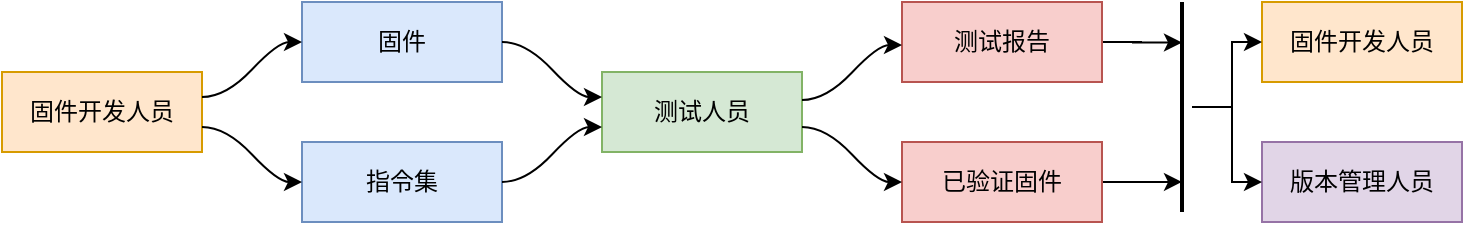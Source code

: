 <mxfile version="10.6.0" type="github"><diagram id="aQpR9Y-1qfJVwg4vIJ6d" name="Page-1"><mxGraphModel dx="579" dy="303" grid="1" gridSize="10" guides="1" tooltips="1" connect="1" arrows="1" fold="1" page="1" pageScale="1" pageWidth="827" pageHeight="1169" math="0" shadow="0"><root><mxCell id="0"/><mxCell id="1" parent="0"/><mxCell id="4oUCAJrT0abuhF0dIXWr-32" value="固件开发人员" style="whiteSpace=wrap;html=1;fillColor=#ffe6cc;strokeColor=#d79b00;" vertex="1" parent="1"><mxGeometry x="40" y="260" width="100" height="40" as="geometry"/></mxCell><mxCell id="4oUCAJrT0abuhF0dIXWr-33" value="固件" style="whiteSpace=wrap;html=1;fillColor=#dae8fc;strokeColor=#6c8ebf;" vertex="1" parent="1"><mxGeometry x="190" y="225" width="100" height="40" as="geometry"/></mxCell><mxCell id="4oUCAJrT0abuhF0dIXWr-34" value="" style="html=1;curved=1;noEdgeStyle=1;orthogonal=1;" edge="1" parent="1" source="4oUCAJrT0abuhF0dIXWr-32" target="4oUCAJrT0abuhF0dIXWr-33"><mxGeometry relative="1" as="geometry"><Array as="points"><mxPoint x="152" y="272.5"/><mxPoint x="178" y="245"/></Array></mxGeometry></mxCell><mxCell id="4oUCAJrT0abuhF0dIXWr-35" value="指令集" style="whiteSpace=wrap;html=1;fillColor=#dae8fc;strokeColor=#6c8ebf;" vertex="1" parent="1"><mxGeometry x="190" y="295" width="100" height="40" as="geometry"/></mxCell><mxCell id="4oUCAJrT0abuhF0dIXWr-36" value="" style="html=1;curved=1;noEdgeStyle=1;orthogonal=1;" edge="1" parent="1" source="4oUCAJrT0abuhF0dIXWr-32" target="4oUCAJrT0abuhF0dIXWr-35"><mxGeometry relative="1" as="geometry"><Array as="points"><mxPoint x="152" y="287.5"/><mxPoint x="178" y="315"/></Array></mxGeometry></mxCell><mxCell id="4oUCAJrT0abuhF0dIXWr-37" value="测试人员" style="whiteSpace=wrap;html=1;fillColor=#d5e8d4;strokeColor=#82b366;" vertex="1" parent="1"><mxGeometry x="340" y="260" width="100" height="40" as="geometry"/></mxCell><mxCell id="4oUCAJrT0abuhF0dIXWr-38" value="" style="html=1;curved=1;noEdgeStyle=1;orthogonal=1;" edge="1" parent="1" source="4oUCAJrT0abuhF0dIXWr-33" target="4oUCAJrT0abuhF0dIXWr-37"><mxGeometry relative="1" as="geometry"><Array as="points"><mxPoint x="302" y="245"/><mxPoint x="328" y="272.5"/></Array></mxGeometry></mxCell><mxCell id="4oUCAJrT0abuhF0dIXWr-39" value="" style="html=1;curved=1;noEdgeStyle=1;orthogonal=1;" edge="1" parent="1" source="4oUCAJrT0abuhF0dIXWr-35" target="4oUCAJrT0abuhF0dIXWr-37"><mxGeometry relative="1" as="geometry"><Array as="points"><mxPoint x="302" y="315"/><mxPoint x="328" y="287.5"/></Array></mxGeometry></mxCell><mxCell id="4oUCAJrT0abuhF0dIXWr-63" style="edgeStyle=orthogonalEdgeStyle;rounded=0;orthogonalLoop=1;jettySize=auto;html=1;exitX=1;exitY=0.5;exitDx=0;exitDy=0;entryX=0.193;entryY=0.5;entryDx=0;entryDy=0;entryPerimeter=0;" edge="1" parent="1" source="4oUCAJrT0abuhF0dIXWr-40" target="4oUCAJrT0abuhF0dIXWr-55"><mxGeometry relative="1" as="geometry"/></mxCell><mxCell id="4oUCAJrT0abuhF0dIXWr-40" value="测试报告" style="whiteSpace=wrap;html=1;fillColor=#f8cecc;strokeColor=#b85450;" vertex="1" parent="1"><mxGeometry x="490" y="225" width="100" height="40" as="geometry"/></mxCell><mxCell id="4oUCAJrT0abuhF0dIXWr-62" style="edgeStyle=orthogonalEdgeStyle;rounded=0;orthogonalLoop=1;jettySize=auto;html=1;entryX=0.857;entryY=0.5;entryDx=0;entryDy=0;entryPerimeter=0;" edge="1" parent="1" source="4oUCAJrT0abuhF0dIXWr-42" target="4oUCAJrT0abuhF0dIXWr-55"><mxGeometry relative="1" as="geometry"/></mxCell><mxCell id="4oUCAJrT0abuhF0dIXWr-42" value="已验证固件" style="whiteSpace=wrap;html=1;fillColor=#f8cecc;strokeColor=#b85450;" vertex="1" parent="1"><mxGeometry x="490" y="295" width="100" height="40" as="geometry"/></mxCell><mxCell id="4oUCAJrT0abuhF0dIXWr-44" value="" style="html=1;curved=1;noEdgeStyle=1;orthogonal=1;" edge="1" parent="1"><mxGeometry relative="1" as="geometry"><Array as="points"><mxPoint x="452" y="274"/><mxPoint x="478" y="246.5"/></Array><mxPoint x="440" y="274" as="sourcePoint"/><mxPoint x="490" y="246.5" as="targetPoint"/></mxGeometry></mxCell><mxCell id="4oUCAJrT0abuhF0dIXWr-45" value="" style="html=1;curved=1;noEdgeStyle=1;orthogonal=1;" edge="1" parent="1"><mxGeometry relative="1" as="geometry"><Array as="points"><mxPoint x="452" y="287.5"/><mxPoint x="478" y="315"/></Array><mxPoint x="440" y="287.5" as="sourcePoint"/><mxPoint x="490" y="315" as="targetPoint"/></mxGeometry></mxCell><mxCell id="4oUCAJrT0abuhF0dIXWr-46" value="固件开发人员" style="whiteSpace=wrap;html=1;fillColor=#ffe6cc;strokeColor=#d79b00;" vertex="1" parent="1"><mxGeometry x="670" y="225" width="100" height="40" as="geometry"/></mxCell><mxCell id="4oUCAJrT0abuhF0dIXWr-47" value="版本管理人员" style="whiteSpace=wrap;html=1;fillColor=#e1d5e7;strokeColor=#9673a6;" vertex="1" parent="1"><mxGeometry x="670" y="295" width="100" height="40" as="geometry"/></mxCell><mxCell id="4oUCAJrT0abuhF0dIXWr-60" style="edgeStyle=orthogonalEdgeStyle;rounded=0;orthogonalLoop=1;jettySize=auto;html=1;entryX=0;entryY=0.5;entryDx=0;entryDy=0;" edge="1" parent="1" source="4oUCAJrT0abuhF0dIXWr-55" target="4oUCAJrT0abuhF0dIXWr-46"><mxGeometry relative="1" as="geometry"/></mxCell><mxCell id="4oUCAJrT0abuhF0dIXWr-61" style="edgeStyle=orthogonalEdgeStyle;rounded=0;orthogonalLoop=1;jettySize=auto;html=1;entryX=0;entryY=0.5;entryDx=0;entryDy=0;" edge="1" parent="1" source="4oUCAJrT0abuhF0dIXWr-55" target="4oUCAJrT0abuhF0dIXWr-47"><mxGeometry relative="1" as="geometry"/></mxCell><mxCell id="4oUCAJrT0abuhF0dIXWr-55" value="" style="line;strokeWidth=2;direction=south;html=1;" vertex="1" parent="1"><mxGeometry x="625" y="225" width="10" height="105" as="geometry"/></mxCell></root></mxGraphModel></diagram></mxfile>